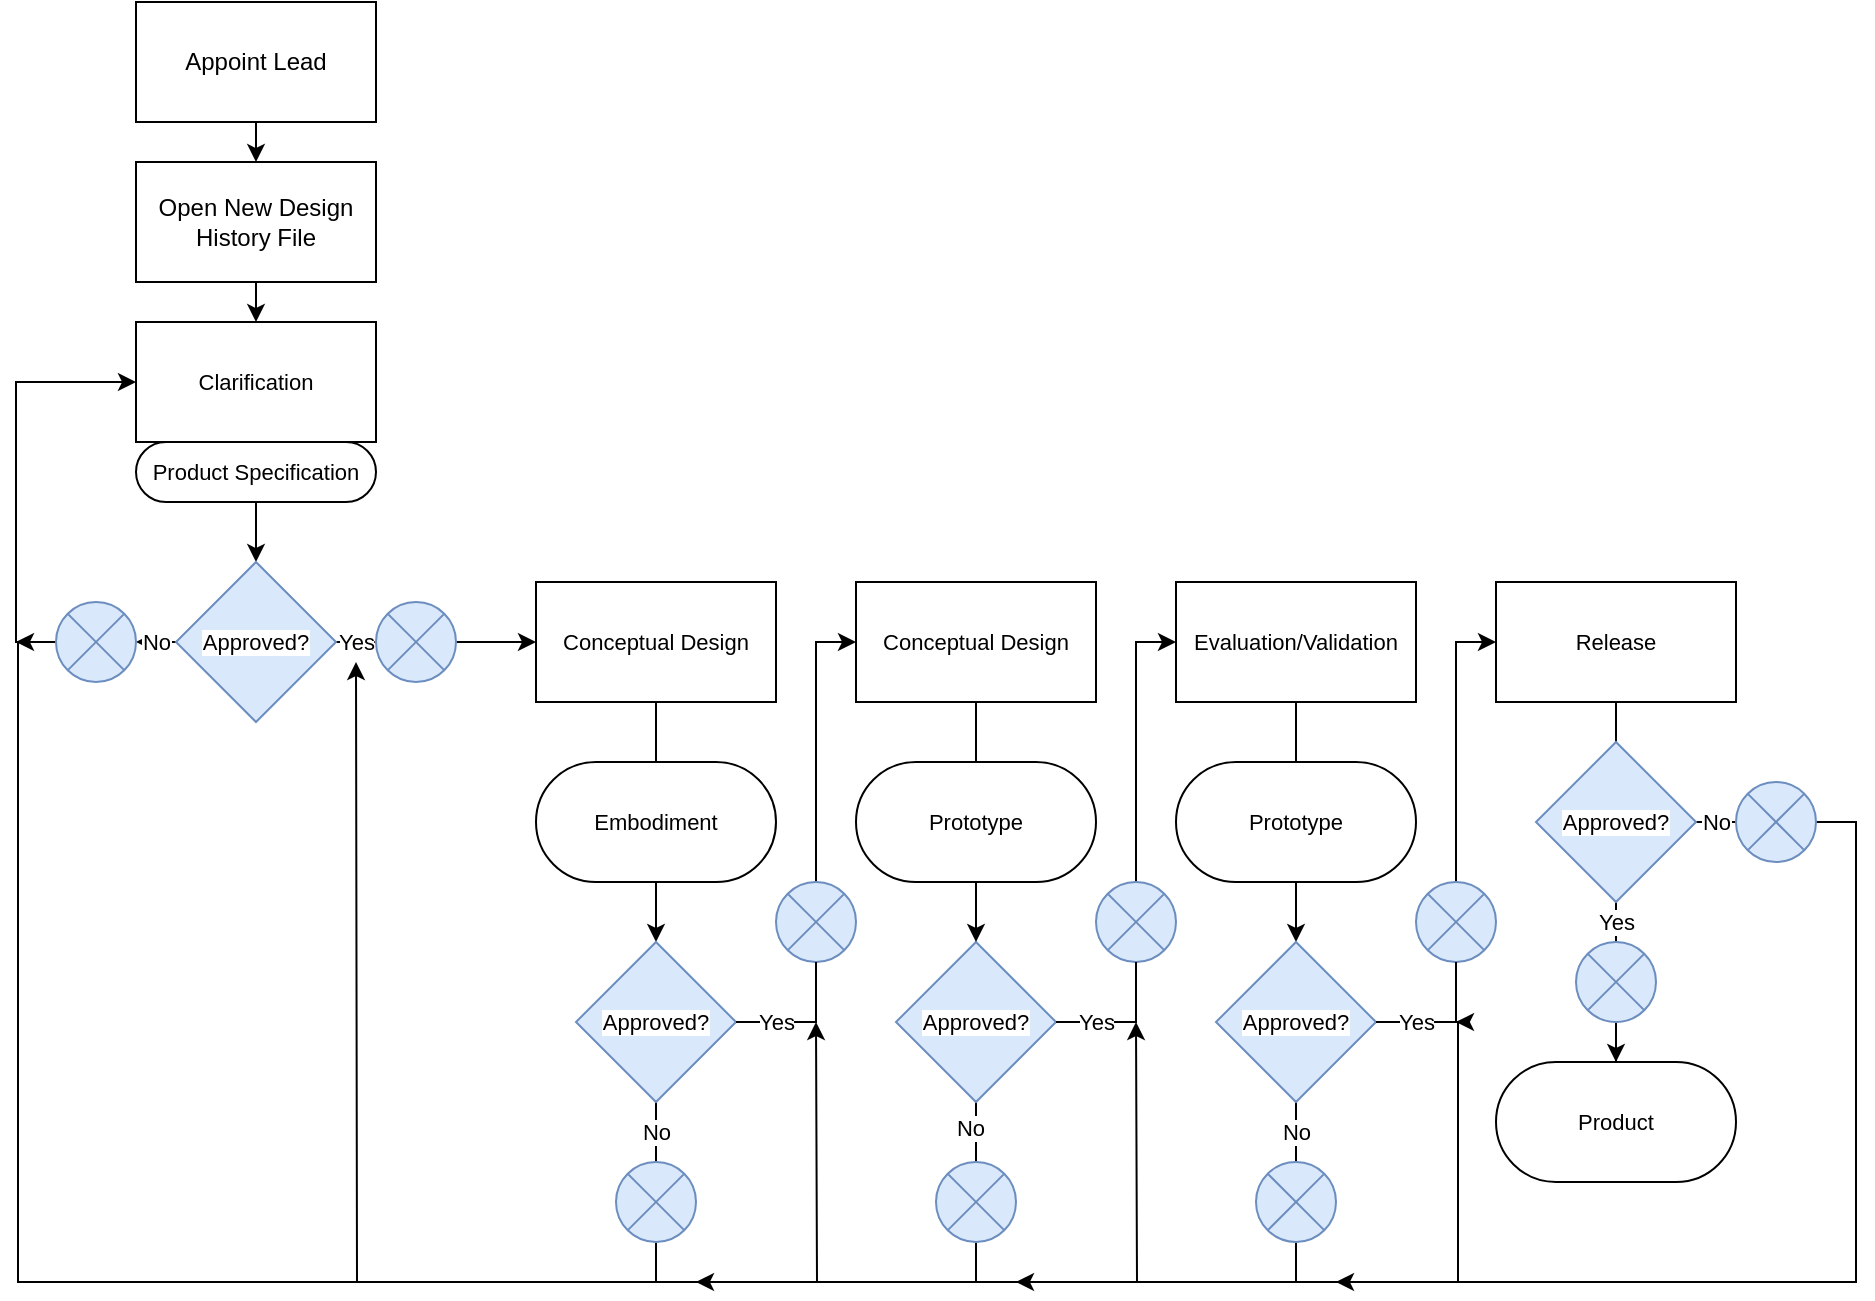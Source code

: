 <mxfile version="23.1.5" type="github">
  <diagram name="Page-1" id="DdiowP-_sFHhjH7hJvas">
    <mxGraphModel dx="1367" dy="1096" grid="1" gridSize="10" guides="1" tooltips="1" connect="1" arrows="1" fold="1" page="1" pageScale="1" pageWidth="1100" pageHeight="850" math="0" shadow="0">
      <root>
        <mxCell id="0" />
        <mxCell id="1" parent="0" />
        <mxCell id="d39TL4dOAQ-p2wp2EhTj-73" style="edgeStyle=orthogonalEdgeStyle;rounded=0;orthogonalLoop=1;jettySize=auto;html=1;exitX=1;exitY=0.5;exitDx=0;exitDy=0;strokeColor=default;align=center;verticalAlign=middle;fontFamily=Helvetica;fontSize=11;fontColor=default;labelBackgroundColor=default;endArrow=classic;endFill=1;" edge="1" parent="1" source="d39TL4dOAQ-p2wp2EhTj-71">
          <mxGeometry relative="1" as="geometry">
            <mxPoint x="60" y="400" as="targetPoint" />
            <Array as="points">
              <mxPoint x="980" y="490" />
              <mxPoint x="980" y="720" />
              <mxPoint x="61" y="720" />
            </Array>
          </mxGeometry>
        </mxCell>
        <mxCell id="d39TL4dOAQ-p2wp2EhTj-3" style="rounded=0;orthogonalLoop=1;jettySize=auto;html=1;exitX=0.5;exitY=1;exitDx=0;exitDy=0;entryX=0.5;entryY=0;entryDx=0;entryDy=0;edgeStyle=orthogonalEdgeStyle;" edge="1" parent="1" source="d39TL4dOAQ-p2wp2EhTj-1" target="d39TL4dOAQ-p2wp2EhTj-2">
          <mxGeometry relative="1" as="geometry" />
        </mxCell>
        <mxCell id="d39TL4dOAQ-p2wp2EhTj-1" value="Appoint Lead" style="rounded=0;whiteSpace=wrap;html=1;" vertex="1" parent="1">
          <mxGeometry x="120" y="80" width="120" height="60" as="geometry" />
        </mxCell>
        <mxCell id="d39TL4dOAQ-p2wp2EhTj-5" style="edgeStyle=orthogonalEdgeStyle;rounded=0;orthogonalLoop=1;jettySize=auto;html=1;exitX=0.5;exitY=1;exitDx=0;exitDy=0;entryX=0.5;entryY=0;entryDx=0;entryDy=0;strokeColor=default;align=center;verticalAlign=middle;fontFamily=Helvetica;fontSize=11;fontColor=default;labelBackgroundColor=default;endArrow=classic;" edge="1" parent="1" source="d39TL4dOAQ-p2wp2EhTj-2" target="d39TL4dOAQ-p2wp2EhTj-4">
          <mxGeometry relative="1" as="geometry" />
        </mxCell>
        <mxCell id="d39TL4dOAQ-p2wp2EhTj-2" value="Open New Design History File" style="rounded=0;whiteSpace=wrap;html=1;" vertex="1" parent="1">
          <mxGeometry x="120" y="160" width="120" height="60" as="geometry" />
        </mxCell>
        <mxCell id="d39TL4dOAQ-p2wp2EhTj-4" value="Clarification" style="rounded=0;whiteSpace=wrap;html=1;fontFamily=Helvetica;fontSize=11;fontColor=default;labelBackgroundColor=default;" vertex="1" parent="1">
          <mxGeometry x="120" y="240" width="120" height="60" as="geometry" />
        </mxCell>
        <mxCell id="d39TL4dOAQ-p2wp2EhTj-8" value="" style="edgeStyle=orthogonalEdgeStyle;rounded=0;orthogonalLoop=1;jettySize=auto;html=1;strokeColor=default;align=center;verticalAlign=middle;fontFamily=Helvetica;fontSize=11;fontColor=default;labelBackgroundColor=default;endArrow=classic;" edge="1" parent="1" source="d39TL4dOAQ-p2wp2EhTj-6" target="d39TL4dOAQ-p2wp2EhTj-7">
          <mxGeometry relative="1" as="geometry" />
        </mxCell>
        <mxCell id="d39TL4dOAQ-p2wp2EhTj-6" value="Product Specification" style="rounded=1;whiteSpace=wrap;html=1;fontFamily=Helvetica;fontSize=11;fontColor=default;labelBackgroundColor=default;arcSize=50;" vertex="1" parent="1">
          <mxGeometry x="120" y="300" width="120" height="30" as="geometry" />
        </mxCell>
        <mxCell id="d39TL4dOAQ-p2wp2EhTj-10" value="No" style="edgeStyle=orthogonalEdgeStyle;rounded=0;orthogonalLoop=1;jettySize=auto;html=1;exitX=0;exitY=0.5;exitDx=0;exitDy=0;entryX=1;entryY=0.5;entryDx=0;entryDy=0;strokeColor=default;align=center;verticalAlign=middle;fontFamily=Helvetica;fontSize=11;fontColor=default;labelBackgroundColor=default;endArrow=classic;" edge="1" parent="1" source="d39TL4dOAQ-p2wp2EhTj-7" target="d39TL4dOAQ-p2wp2EhTj-9">
          <mxGeometry relative="1" as="geometry" />
        </mxCell>
        <mxCell id="d39TL4dOAQ-p2wp2EhTj-14" value="Yes" style="edgeStyle=orthogonalEdgeStyle;rounded=0;orthogonalLoop=1;jettySize=auto;html=1;exitX=1;exitY=0.5;exitDx=0;exitDy=0;entryX=0;entryY=0.5;entryDx=0;entryDy=0;strokeColor=default;align=center;verticalAlign=middle;fontFamily=Helvetica;fontSize=11;fontColor=default;labelBackgroundColor=default;endArrow=classic;" edge="1" parent="1" source="d39TL4dOAQ-p2wp2EhTj-7" target="d39TL4dOAQ-p2wp2EhTj-13">
          <mxGeometry relative="1" as="geometry" />
        </mxCell>
        <mxCell id="d39TL4dOAQ-p2wp2EhTj-7" value="Approved?" style="rhombus;whiteSpace=wrap;html=1;fontFamily=Helvetica;fontSize=11;labelBackgroundColor=default;fillColor=#dae8fc;strokeColor=#6c8ebf;" vertex="1" parent="1">
          <mxGeometry x="140" y="360" width="80" height="80" as="geometry" />
        </mxCell>
        <mxCell id="d39TL4dOAQ-p2wp2EhTj-12" style="edgeStyle=orthogonalEdgeStyle;rounded=0;orthogonalLoop=1;jettySize=auto;html=1;exitX=0;exitY=0.5;exitDx=0;exitDy=0;entryX=0;entryY=0.5;entryDx=0;entryDy=0;strokeColor=default;align=center;verticalAlign=middle;fontFamily=Helvetica;fontSize=11;fontColor=default;labelBackgroundColor=default;endArrow=classic;" edge="1" parent="1" source="d39TL4dOAQ-p2wp2EhTj-9" target="d39TL4dOAQ-p2wp2EhTj-4">
          <mxGeometry relative="1" as="geometry" />
        </mxCell>
        <mxCell id="d39TL4dOAQ-p2wp2EhTj-9" value="" style="shape=sumEllipse;perimeter=ellipsePerimeter;whiteSpace=wrap;html=1;backgroundOutline=1;fontFamily=Helvetica;fontSize=11;labelBackgroundColor=default;fillColor=#dae8fc;strokeColor=#6c8ebf;" vertex="1" parent="1">
          <mxGeometry x="80" y="380" width="40" height="40" as="geometry" />
        </mxCell>
        <mxCell id="d39TL4dOAQ-p2wp2EhTj-17" value="" style="edgeStyle=orthogonalEdgeStyle;rounded=0;orthogonalLoop=1;jettySize=auto;html=1;strokeColor=default;align=center;verticalAlign=middle;fontFamily=Helvetica;fontSize=11;fontColor=default;labelBackgroundColor=default;endArrow=classic;" edge="1" parent="1" source="d39TL4dOAQ-p2wp2EhTj-13" target="d39TL4dOAQ-p2wp2EhTj-15">
          <mxGeometry relative="1" as="geometry" />
        </mxCell>
        <mxCell id="d39TL4dOAQ-p2wp2EhTj-13" value="" style="shape=sumEllipse;perimeter=ellipsePerimeter;whiteSpace=wrap;html=1;backgroundOutline=1;fontFamily=Helvetica;fontSize=11;labelBackgroundColor=default;fillColor=#dae8fc;strokeColor=#6c8ebf;" vertex="1" parent="1">
          <mxGeometry x="240" y="380" width="40" height="40" as="geometry" />
        </mxCell>
        <mxCell id="d39TL4dOAQ-p2wp2EhTj-20" style="edgeStyle=orthogonalEdgeStyle;rounded=0;orthogonalLoop=1;jettySize=auto;html=1;exitX=0.5;exitY=1;exitDx=0;exitDy=0;entryX=0.5;entryY=0;entryDx=0;entryDy=0;strokeColor=default;align=center;verticalAlign=middle;fontFamily=Helvetica;fontSize=11;fontColor=default;labelBackgroundColor=default;endArrow=none;endFill=0;" edge="1" parent="1" source="d39TL4dOAQ-p2wp2EhTj-15" target="d39TL4dOAQ-p2wp2EhTj-18">
          <mxGeometry relative="1" as="geometry" />
        </mxCell>
        <mxCell id="d39TL4dOAQ-p2wp2EhTj-15" value="Conceptual Design" style="rounded=0;whiteSpace=wrap;html=1;fontFamily=Helvetica;fontSize=11;fontColor=default;labelBackgroundColor=default;" vertex="1" parent="1">
          <mxGeometry x="320" y="370" width="120" height="60" as="geometry" />
        </mxCell>
        <mxCell id="d39TL4dOAQ-p2wp2EhTj-22" value="" style="edgeStyle=orthogonalEdgeStyle;rounded=0;orthogonalLoop=1;jettySize=auto;html=1;strokeColor=default;align=center;verticalAlign=middle;fontFamily=Helvetica;fontSize=11;fontColor=default;labelBackgroundColor=default;endArrow=classic;" edge="1" parent="1" source="d39TL4dOAQ-p2wp2EhTj-18" target="d39TL4dOAQ-p2wp2EhTj-21">
          <mxGeometry relative="1" as="geometry" />
        </mxCell>
        <mxCell id="d39TL4dOAQ-p2wp2EhTj-18" value="Embodiment" style="rounded=1;whiteSpace=wrap;html=1;fontFamily=Helvetica;fontSize=11;fontColor=default;labelBackgroundColor=default;arcSize=50;" vertex="1" parent="1">
          <mxGeometry x="320" y="460" width="120" height="60" as="geometry" />
        </mxCell>
        <mxCell id="d39TL4dOAQ-p2wp2EhTj-24" value="No" style="edgeStyle=orthogonalEdgeStyle;rounded=0;orthogonalLoop=1;jettySize=auto;html=1;strokeColor=default;align=center;verticalAlign=middle;fontFamily=Helvetica;fontSize=11;fontColor=default;labelBackgroundColor=default;endArrow=none;endFill=0;" edge="1" parent="1" source="d39TL4dOAQ-p2wp2EhTj-21" target="d39TL4dOAQ-p2wp2EhTj-23">
          <mxGeometry relative="1" as="geometry" />
        </mxCell>
        <mxCell id="d39TL4dOAQ-p2wp2EhTj-21" value="Approved?" style="rhombus;whiteSpace=wrap;html=1;fontFamily=Helvetica;fontSize=11;labelBackgroundColor=default;fillColor=#dae8fc;strokeColor=#6c8ebf;" vertex="1" parent="1">
          <mxGeometry x="340" y="550" width="80" height="80" as="geometry" />
        </mxCell>
        <mxCell id="d39TL4dOAQ-p2wp2EhTj-78" style="edgeStyle=orthogonalEdgeStyle;rounded=0;orthogonalLoop=1;jettySize=auto;html=1;exitX=0.5;exitY=1;exitDx=0;exitDy=0;strokeColor=default;align=center;verticalAlign=middle;fontFamily=Helvetica;fontSize=11;fontColor=default;labelBackgroundColor=default;endArrow=classic;endFill=1;" edge="1" parent="1" source="d39TL4dOAQ-p2wp2EhTj-23">
          <mxGeometry relative="1" as="geometry">
            <mxPoint x="230" y="410" as="targetPoint" />
          </mxGeometry>
        </mxCell>
        <mxCell id="d39TL4dOAQ-p2wp2EhTj-23" value="" style="shape=sumEllipse;perimeter=ellipsePerimeter;whiteSpace=wrap;html=1;backgroundOutline=1;fontFamily=Helvetica;fontSize=11;labelBackgroundColor=default;fillColor=#dae8fc;strokeColor=#6c8ebf;" vertex="1" parent="1">
          <mxGeometry x="360" y="660" width="40" height="40" as="geometry" />
        </mxCell>
        <mxCell id="d39TL4dOAQ-p2wp2EhTj-47" value="" style="edgeStyle=orthogonalEdgeStyle;rounded=0;orthogonalLoop=1;jettySize=auto;html=1;strokeColor=default;align=center;verticalAlign=middle;fontFamily=Helvetica;fontSize=11;fontColor=default;labelBackgroundColor=default;endArrow=none;endFill=0;" edge="1" parent="1" source="d39TL4dOAQ-p2wp2EhTj-26" target="d39TL4dOAQ-p2wp2EhTj-46">
          <mxGeometry relative="1" as="geometry" />
        </mxCell>
        <mxCell id="d39TL4dOAQ-p2wp2EhTj-26" value="Conceptual Design" style="rounded=0;whiteSpace=wrap;html=1;fontFamily=Helvetica;fontSize=11;fontColor=default;labelBackgroundColor=default;" vertex="1" parent="1">
          <mxGeometry x="480" y="370" width="120" height="60" as="geometry" />
        </mxCell>
        <mxCell id="d39TL4dOAQ-p2wp2EhTj-29" style="edgeStyle=orthogonalEdgeStyle;rounded=0;orthogonalLoop=1;jettySize=auto;html=1;exitX=0.5;exitY=0;exitDx=0;exitDy=0;entryX=0;entryY=0.5;entryDx=0;entryDy=0;strokeColor=default;align=center;verticalAlign=middle;fontFamily=Helvetica;fontSize=11;fontColor=default;labelBackgroundColor=default;endArrow=classic;" edge="1" parent="1" source="d39TL4dOAQ-p2wp2EhTj-27" target="d39TL4dOAQ-p2wp2EhTj-26">
          <mxGeometry relative="1" as="geometry" />
        </mxCell>
        <mxCell id="d39TL4dOAQ-p2wp2EhTj-27" value="" style="shape=sumEllipse;perimeter=ellipsePerimeter;whiteSpace=wrap;html=1;backgroundOutline=1;fontFamily=Helvetica;fontSize=11;labelBackgroundColor=default;fillColor=#dae8fc;strokeColor=#6c8ebf;" vertex="1" parent="1">
          <mxGeometry x="440" y="520" width="40" height="40" as="geometry" />
        </mxCell>
        <mxCell id="d39TL4dOAQ-p2wp2EhTj-55" value="" style="edgeStyle=orthogonalEdgeStyle;rounded=0;orthogonalLoop=1;jettySize=auto;html=1;strokeColor=default;align=center;verticalAlign=middle;fontFamily=Helvetica;fontSize=11;fontColor=default;labelBackgroundColor=default;endArrow=none;endFill=0;" edge="1" parent="1" source="d39TL4dOAQ-p2wp2EhTj-30" target="d39TL4dOAQ-p2wp2EhTj-54">
          <mxGeometry relative="1" as="geometry" />
        </mxCell>
        <mxCell id="d39TL4dOAQ-p2wp2EhTj-30" value="Evaluation/Validation" style="rounded=0;whiteSpace=wrap;html=1;fontFamily=Helvetica;fontSize=11;fontColor=default;labelBackgroundColor=default;" vertex="1" parent="1">
          <mxGeometry x="640" y="370" width="120" height="60" as="geometry" />
        </mxCell>
        <mxCell id="d39TL4dOAQ-p2wp2EhTj-53" style="edgeStyle=orthogonalEdgeStyle;rounded=0;orthogonalLoop=1;jettySize=auto;html=1;exitX=0.5;exitY=0;exitDx=0;exitDy=0;entryX=0;entryY=0.5;entryDx=0;entryDy=0;strokeColor=default;align=center;verticalAlign=middle;fontFamily=Helvetica;fontSize=11;fontColor=default;labelBackgroundColor=default;endArrow=classic;endFill=1;" edge="1" parent="1" source="d39TL4dOAQ-p2wp2EhTj-31" target="d39TL4dOAQ-p2wp2EhTj-30">
          <mxGeometry relative="1" as="geometry" />
        </mxCell>
        <mxCell id="d39TL4dOAQ-p2wp2EhTj-31" value="" style="shape=sumEllipse;perimeter=ellipsePerimeter;whiteSpace=wrap;html=1;backgroundOutline=1;fontFamily=Helvetica;fontSize=11;labelBackgroundColor=default;fillColor=#dae8fc;strokeColor=#6c8ebf;" vertex="1" parent="1">
          <mxGeometry x="600" y="520" width="40" height="40" as="geometry" />
        </mxCell>
        <mxCell id="d39TL4dOAQ-p2wp2EhTj-50" value="" style="edgeStyle=orthogonalEdgeStyle;rounded=0;orthogonalLoop=1;jettySize=auto;html=1;strokeColor=default;align=center;verticalAlign=middle;fontFamily=Helvetica;fontSize=11;fontColor=default;labelBackgroundColor=default;endArrow=none;endFill=0;" edge="1" parent="1" source="d39TL4dOAQ-p2wp2EhTj-32" target="d39TL4dOAQ-p2wp2EhTj-33">
          <mxGeometry relative="1" as="geometry" />
        </mxCell>
        <mxCell id="d39TL4dOAQ-p2wp2EhTj-64" value="No" style="edgeLabel;html=1;align=center;verticalAlign=middle;resizable=0;points=[];fontFamily=Helvetica;fontSize=11;fontColor=default;labelBackgroundColor=default;" vertex="1" connectable="0" parent="d39TL4dOAQ-p2wp2EhTj-50">
          <mxGeometry x="0.32" y="-3" relative="1" as="geometry">
            <mxPoint as="offset" />
          </mxGeometry>
        </mxCell>
        <mxCell id="d39TL4dOAQ-p2wp2EhTj-32" value="Approved?" style="rhombus;whiteSpace=wrap;html=1;fontFamily=Helvetica;fontSize=11;labelBackgroundColor=default;fillColor=#dae8fc;strokeColor=#6c8ebf;" vertex="1" parent="1">
          <mxGeometry x="500" y="550" width="80" height="80" as="geometry" />
        </mxCell>
        <mxCell id="d39TL4dOAQ-p2wp2EhTj-77" style="edgeStyle=orthogonalEdgeStyle;rounded=0;orthogonalLoop=1;jettySize=auto;html=1;exitX=0.5;exitY=1;exitDx=0;exitDy=0;strokeColor=default;align=center;verticalAlign=middle;fontFamily=Helvetica;fontSize=11;fontColor=default;labelBackgroundColor=default;endArrow=classic;endFill=1;" edge="1" parent="1" source="d39TL4dOAQ-p2wp2EhTj-33">
          <mxGeometry relative="1" as="geometry">
            <mxPoint x="460" y="590" as="targetPoint" />
          </mxGeometry>
        </mxCell>
        <mxCell id="d39TL4dOAQ-p2wp2EhTj-80" style="edgeStyle=orthogonalEdgeStyle;rounded=0;orthogonalLoop=1;jettySize=auto;html=1;exitX=0.5;exitY=1;exitDx=0;exitDy=0;strokeColor=default;align=center;verticalAlign=middle;fontFamily=Helvetica;fontSize=11;fontColor=default;labelBackgroundColor=default;endArrow=classic;endFill=1;" edge="1" parent="1" source="d39TL4dOAQ-p2wp2EhTj-33">
          <mxGeometry relative="1" as="geometry">
            <mxPoint x="400" y="720" as="targetPoint" />
            <Array as="points">
              <mxPoint x="540" y="720" />
            </Array>
          </mxGeometry>
        </mxCell>
        <mxCell id="d39TL4dOAQ-p2wp2EhTj-33" value="" style="shape=sumEllipse;perimeter=ellipsePerimeter;whiteSpace=wrap;html=1;backgroundOutline=1;fontFamily=Helvetica;fontSize=11;labelBackgroundColor=default;fillColor=#dae8fc;strokeColor=#6c8ebf;" vertex="1" parent="1">
          <mxGeometry x="520" y="660" width="40" height="40" as="geometry" />
        </mxCell>
        <mxCell id="d39TL4dOAQ-p2wp2EhTj-28" value="Yes" style="edgeStyle=orthogonalEdgeStyle;rounded=0;orthogonalLoop=1;jettySize=auto;html=1;exitX=1;exitY=0.5;exitDx=0;exitDy=0;entryX=0.5;entryY=1;entryDx=0;entryDy=0;strokeColor=default;align=center;verticalAlign=middle;fontFamily=Helvetica;fontSize=11;fontColor=default;labelBackgroundColor=default;endArrow=none;endFill=0;" edge="1" parent="1" source="d39TL4dOAQ-p2wp2EhTj-21" target="d39TL4dOAQ-p2wp2EhTj-27">
          <mxGeometry x="-0.429" relative="1" as="geometry">
            <mxPoint as="offset" />
          </mxGeometry>
        </mxCell>
        <mxCell id="d39TL4dOAQ-p2wp2EhTj-49" value="" style="edgeStyle=orthogonalEdgeStyle;rounded=0;orthogonalLoop=1;jettySize=auto;html=1;strokeColor=default;align=center;verticalAlign=middle;fontFamily=Helvetica;fontSize=11;fontColor=default;labelBackgroundColor=default;endArrow=classic;" edge="1" parent="1" source="d39TL4dOAQ-p2wp2EhTj-46" target="d39TL4dOAQ-p2wp2EhTj-32">
          <mxGeometry relative="1" as="geometry" />
        </mxCell>
        <mxCell id="d39TL4dOAQ-p2wp2EhTj-46" value="Prototype" style="rounded=1;whiteSpace=wrap;html=1;fontFamily=Helvetica;fontSize=11;fontColor=default;labelBackgroundColor=default;arcSize=50;" vertex="1" parent="1">
          <mxGeometry x="480" y="460" width="120" height="60" as="geometry" />
        </mxCell>
        <mxCell id="d39TL4dOAQ-p2wp2EhTj-57" value="" style="edgeStyle=orthogonalEdgeStyle;rounded=0;orthogonalLoop=1;jettySize=auto;html=1;strokeColor=default;align=center;verticalAlign=middle;fontFamily=Helvetica;fontSize=11;fontColor=default;labelBackgroundColor=default;endArrow=classic;endFill=1;" edge="1" parent="1" source="d39TL4dOAQ-p2wp2EhTj-54" target="d39TL4dOAQ-p2wp2EhTj-56">
          <mxGeometry relative="1" as="geometry" />
        </mxCell>
        <mxCell id="d39TL4dOAQ-p2wp2EhTj-54" value="Prototype" style="rounded=1;whiteSpace=wrap;html=1;fontFamily=Helvetica;fontSize=11;fontColor=default;labelBackgroundColor=default;arcSize=50;" vertex="1" parent="1">
          <mxGeometry x="640" y="460" width="120" height="60" as="geometry" />
        </mxCell>
        <mxCell id="d39TL4dOAQ-p2wp2EhTj-60" value="No" style="edgeStyle=orthogonalEdgeStyle;rounded=0;orthogonalLoop=1;jettySize=auto;html=1;strokeColor=default;align=center;verticalAlign=middle;fontFamily=Helvetica;fontSize=11;fontColor=default;labelBackgroundColor=default;endArrow=none;endFill=0;" edge="1" parent="1" source="d39TL4dOAQ-p2wp2EhTj-56" target="d39TL4dOAQ-p2wp2EhTj-59">
          <mxGeometry relative="1" as="geometry" />
        </mxCell>
        <mxCell id="d39TL4dOAQ-p2wp2EhTj-56" value="Approved?" style="rhombus;whiteSpace=wrap;html=1;fontFamily=Helvetica;fontSize=11;labelBackgroundColor=default;fillColor=#dae8fc;strokeColor=#6c8ebf;" vertex="1" parent="1">
          <mxGeometry x="660" y="550" width="80" height="80" as="geometry" />
        </mxCell>
        <mxCell id="d39TL4dOAQ-p2wp2EhTj-63" style="edgeStyle=orthogonalEdgeStyle;rounded=0;orthogonalLoop=1;jettySize=auto;html=1;exitX=0.5;exitY=0;exitDx=0;exitDy=0;entryX=0;entryY=0.5;entryDx=0;entryDy=0;strokeColor=default;align=center;verticalAlign=middle;fontFamily=Helvetica;fontSize=11;fontColor=default;labelBackgroundColor=default;endArrow=classic;endFill=1;" edge="1" parent="1" source="d39TL4dOAQ-p2wp2EhTj-58" target="d39TL4dOAQ-p2wp2EhTj-62">
          <mxGeometry relative="1" as="geometry" />
        </mxCell>
        <mxCell id="d39TL4dOAQ-p2wp2EhTj-58" value="" style="shape=sumEllipse;perimeter=ellipsePerimeter;whiteSpace=wrap;html=1;backgroundOutline=1;fontFamily=Helvetica;fontSize=11;labelBackgroundColor=default;fillColor=#dae8fc;strokeColor=#6c8ebf;" vertex="1" parent="1">
          <mxGeometry x="760" y="520" width="40" height="40" as="geometry" />
        </mxCell>
        <mxCell id="d39TL4dOAQ-p2wp2EhTj-75" style="edgeStyle=orthogonalEdgeStyle;rounded=0;orthogonalLoop=1;jettySize=auto;html=1;exitX=0.5;exitY=1;exitDx=0;exitDy=0;strokeColor=default;align=center;verticalAlign=middle;fontFamily=Helvetica;fontSize=11;fontColor=default;labelBackgroundColor=default;endArrow=classic;endFill=1;" edge="1" parent="1" source="d39TL4dOAQ-p2wp2EhTj-59">
          <mxGeometry relative="1" as="geometry">
            <mxPoint x="620" y="590" as="targetPoint" />
          </mxGeometry>
        </mxCell>
        <mxCell id="d39TL4dOAQ-p2wp2EhTj-81" style="edgeStyle=orthogonalEdgeStyle;rounded=0;orthogonalLoop=1;jettySize=auto;html=1;exitX=0.5;exitY=1;exitDx=0;exitDy=0;strokeColor=default;align=center;verticalAlign=middle;fontFamily=Helvetica;fontSize=11;fontColor=default;labelBackgroundColor=default;endArrow=classic;endFill=1;" edge="1" parent="1" source="d39TL4dOAQ-p2wp2EhTj-59">
          <mxGeometry relative="1" as="geometry">
            <mxPoint x="560" y="720" as="targetPoint" />
            <Array as="points">
              <mxPoint x="700" y="720" />
            </Array>
          </mxGeometry>
        </mxCell>
        <mxCell id="d39TL4dOAQ-p2wp2EhTj-59" value="" style="shape=sumEllipse;perimeter=ellipsePerimeter;whiteSpace=wrap;html=1;backgroundOutline=1;fontFamily=Helvetica;fontSize=11;labelBackgroundColor=default;fillColor=#dae8fc;strokeColor=#6c8ebf;" vertex="1" parent="1">
          <mxGeometry x="680" y="660" width="40" height="40" as="geometry" />
        </mxCell>
        <mxCell id="d39TL4dOAQ-p2wp2EhTj-70" value="" style="edgeStyle=orthogonalEdgeStyle;rounded=0;orthogonalLoop=1;jettySize=auto;html=1;strokeColor=default;align=center;verticalAlign=middle;fontFamily=Helvetica;fontSize=11;fontColor=default;labelBackgroundColor=default;endArrow=none;endFill=0;" edge="1" parent="1" source="d39TL4dOAQ-p2wp2EhTj-62" target="d39TL4dOAQ-p2wp2EhTj-65">
          <mxGeometry relative="1" as="geometry" />
        </mxCell>
        <mxCell id="d39TL4dOAQ-p2wp2EhTj-62" value="Release" style="rounded=0;whiteSpace=wrap;html=1;fontFamily=Helvetica;fontSize=11;fontColor=default;labelBackgroundColor=default;" vertex="1" parent="1">
          <mxGeometry x="800" y="370" width="120" height="60" as="geometry" />
        </mxCell>
        <mxCell id="d39TL4dOAQ-p2wp2EhTj-67" value="Yes" style="edgeStyle=orthogonalEdgeStyle;rounded=0;orthogonalLoop=1;jettySize=auto;html=1;strokeColor=default;align=center;verticalAlign=middle;fontFamily=Helvetica;fontSize=11;fontColor=default;labelBackgroundColor=default;endArrow=none;endFill=0;" edge="1" parent="1" source="d39TL4dOAQ-p2wp2EhTj-65" target="d39TL4dOAQ-p2wp2EhTj-66">
          <mxGeometry relative="1" as="geometry" />
        </mxCell>
        <mxCell id="d39TL4dOAQ-p2wp2EhTj-72" value="No" style="edgeStyle=orthogonalEdgeStyle;rounded=0;orthogonalLoop=1;jettySize=auto;html=1;strokeColor=default;align=center;verticalAlign=middle;fontFamily=Helvetica;fontSize=11;fontColor=default;labelBackgroundColor=default;endArrow=none;endFill=0;" edge="1" parent="1" source="d39TL4dOAQ-p2wp2EhTj-65" target="d39TL4dOAQ-p2wp2EhTj-71">
          <mxGeometry relative="1" as="geometry" />
        </mxCell>
        <mxCell id="d39TL4dOAQ-p2wp2EhTj-65" value="Approved?" style="rhombus;whiteSpace=wrap;html=1;fontFamily=Helvetica;fontSize=11;labelBackgroundColor=default;fillColor=#dae8fc;strokeColor=#6c8ebf;" vertex="1" parent="1">
          <mxGeometry x="820" y="450" width="80" height="80" as="geometry" />
        </mxCell>
        <mxCell id="d39TL4dOAQ-p2wp2EhTj-69" value="" style="edgeStyle=orthogonalEdgeStyle;rounded=0;orthogonalLoop=1;jettySize=auto;html=1;strokeColor=default;align=center;verticalAlign=middle;fontFamily=Helvetica;fontSize=11;fontColor=default;labelBackgroundColor=default;endArrow=classic;endFill=1;" edge="1" parent="1" source="d39TL4dOAQ-p2wp2EhTj-66" target="d39TL4dOAQ-p2wp2EhTj-68">
          <mxGeometry relative="1" as="geometry" />
        </mxCell>
        <mxCell id="d39TL4dOAQ-p2wp2EhTj-66" value="" style="shape=sumEllipse;perimeter=ellipsePerimeter;whiteSpace=wrap;html=1;backgroundOutline=1;fontFamily=Helvetica;fontSize=11;labelBackgroundColor=default;fillColor=#dae8fc;strokeColor=#6c8ebf;" vertex="1" parent="1">
          <mxGeometry x="840" y="550" width="40" height="40" as="geometry" />
        </mxCell>
        <mxCell id="d39TL4dOAQ-p2wp2EhTj-68" value="Product" style="rounded=1;whiteSpace=wrap;html=1;fontFamily=Helvetica;fontSize=11;fontColor=default;labelBackgroundColor=default;arcSize=50;" vertex="1" parent="1">
          <mxGeometry x="800" y="610" width="120" height="60" as="geometry" />
        </mxCell>
        <mxCell id="d39TL4dOAQ-p2wp2EhTj-74" style="edgeStyle=orthogonalEdgeStyle;rounded=0;orthogonalLoop=1;jettySize=auto;html=1;exitX=1;exitY=0.5;exitDx=0;exitDy=0;strokeColor=default;align=center;verticalAlign=middle;fontFamily=Helvetica;fontSize=11;fontColor=default;labelBackgroundColor=default;endArrow=classic;endFill=1;" edge="1" parent="1" source="d39TL4dOAQ-p2wp2EhTj-71">
          <mxGeometry relative="1" as="geometry">
            <mxPoint x="780" y="590" as="targetPoint" />
            <Array as="points">
              <mxPoint x="980" y="490" />
              <mxPoint x="980" y="720" />
              <mxPoint x="781" y="720" />
            </Array>
          </mxGeometry>
        </mxCell>
        <mxCell id="d39TL4dOAQ-p2wp2EhTj-82" style="edgeStyle=orthogonalEdgeStyle;rounded=0;orthogonalLoop=1;jettySize=auto;html=1;exitX=1;exitY=0.5;exitDx=0;exitDy=0;strokeColor=default;align=center;verticalAlign=middle;fontFamily=Helvetica;fontSize=11;fontColor=default;labelBackgroundColor=default;endArrow=classic;endFill=1;" edge="1" parent="1" source="d39TL4dOAQ-p2wp2EhTj-71">
          <mxGeometry relative="1" as="geometry">
            <mxPoint x="720" y="720" as="targetPoint" />
            <Array as="points">
              <mxPoint x="980" y="490" />
              <mxPoint x="980" y="720" />
            </Array>
          </mxGeometry>
        </mxCell>
        <mxCell id="d39TL4dOAQ-p2wp2EhTj-71" value="" style="shape=sumEllipse;perimeter=ellipsePerimeter;whiteSpace=wrap;html=1;backgroundOutline=1;fontFamily=Helvetica;fontSize=11;labelBackgroundColor=default;fillColor=#dae8fc;strokeColor=#6c8ebf;" vertex="1" parent="1">
          <mxGeometry x="920" y="470" width="40" height="40" as="geometry" />
        </mxCell>
        <mxCell id="d39TL4dOAQ-p2wp2EhTj-61" value="Yes" style="edgeStyle=orthogonalEdgeStyle;rounded=0;orthogonalLoop=1;jettySize=auto;html=1;exitX=1;exitY=0.5;exitDx=0;exitDy=0;entryX=0.5;entryY=1;entryDx=0;entryDy=0;strokeColor=default;align=center;verticalAlign=middle;fontFamily=Helvetica;fontSize=11;fontColor=default;labelBackgroundColor=default;endArrow=none;endFill=0;" edge="1" parent="1" source="d39TL4dOAQ-p2wp2EhTj-56" target="d39TL4dOAQ-p2wp2EhTj-58">
          <mxGeometry x="-0.429" relative="1" as="geometry">
            <mxPoint as="offset" />
          </mxGeometry>
        </mxCell>
        <mxCell id="d39TL4dOAQ-p2wp2EhTj-51" value="Yes" style="edgeStyle=orthogonalEdgeStyle;rounded=0;orthogonalLoop=1;jettySize=auto;html=1;exitX=1;exitY=0.5;exitDx=0;exitDy=0;entryX=0.5;entryY=1;entryDx=0;entryDy=0;strokeColor=default;align=center;verticalAlign=middle;fontFamily=Helvetica;fontSize=11;fontColor=default;labelBackgroundColor=default;endArrow=none;endFill=0;" edge="1" parent="1" source="d39TL4dOAQ-p2wp2EhTj-32" target="d39TL4dOAQ-p2wp2EhTj-31">
          <mxGeometry x="-0.429" relative="1" as="geometry">
            <mxPoint as="offset" />
          </mxGeometry>
        </mxCell>
      </root>
    </mxGraphModel>
  </diagram>
</mxfile>
